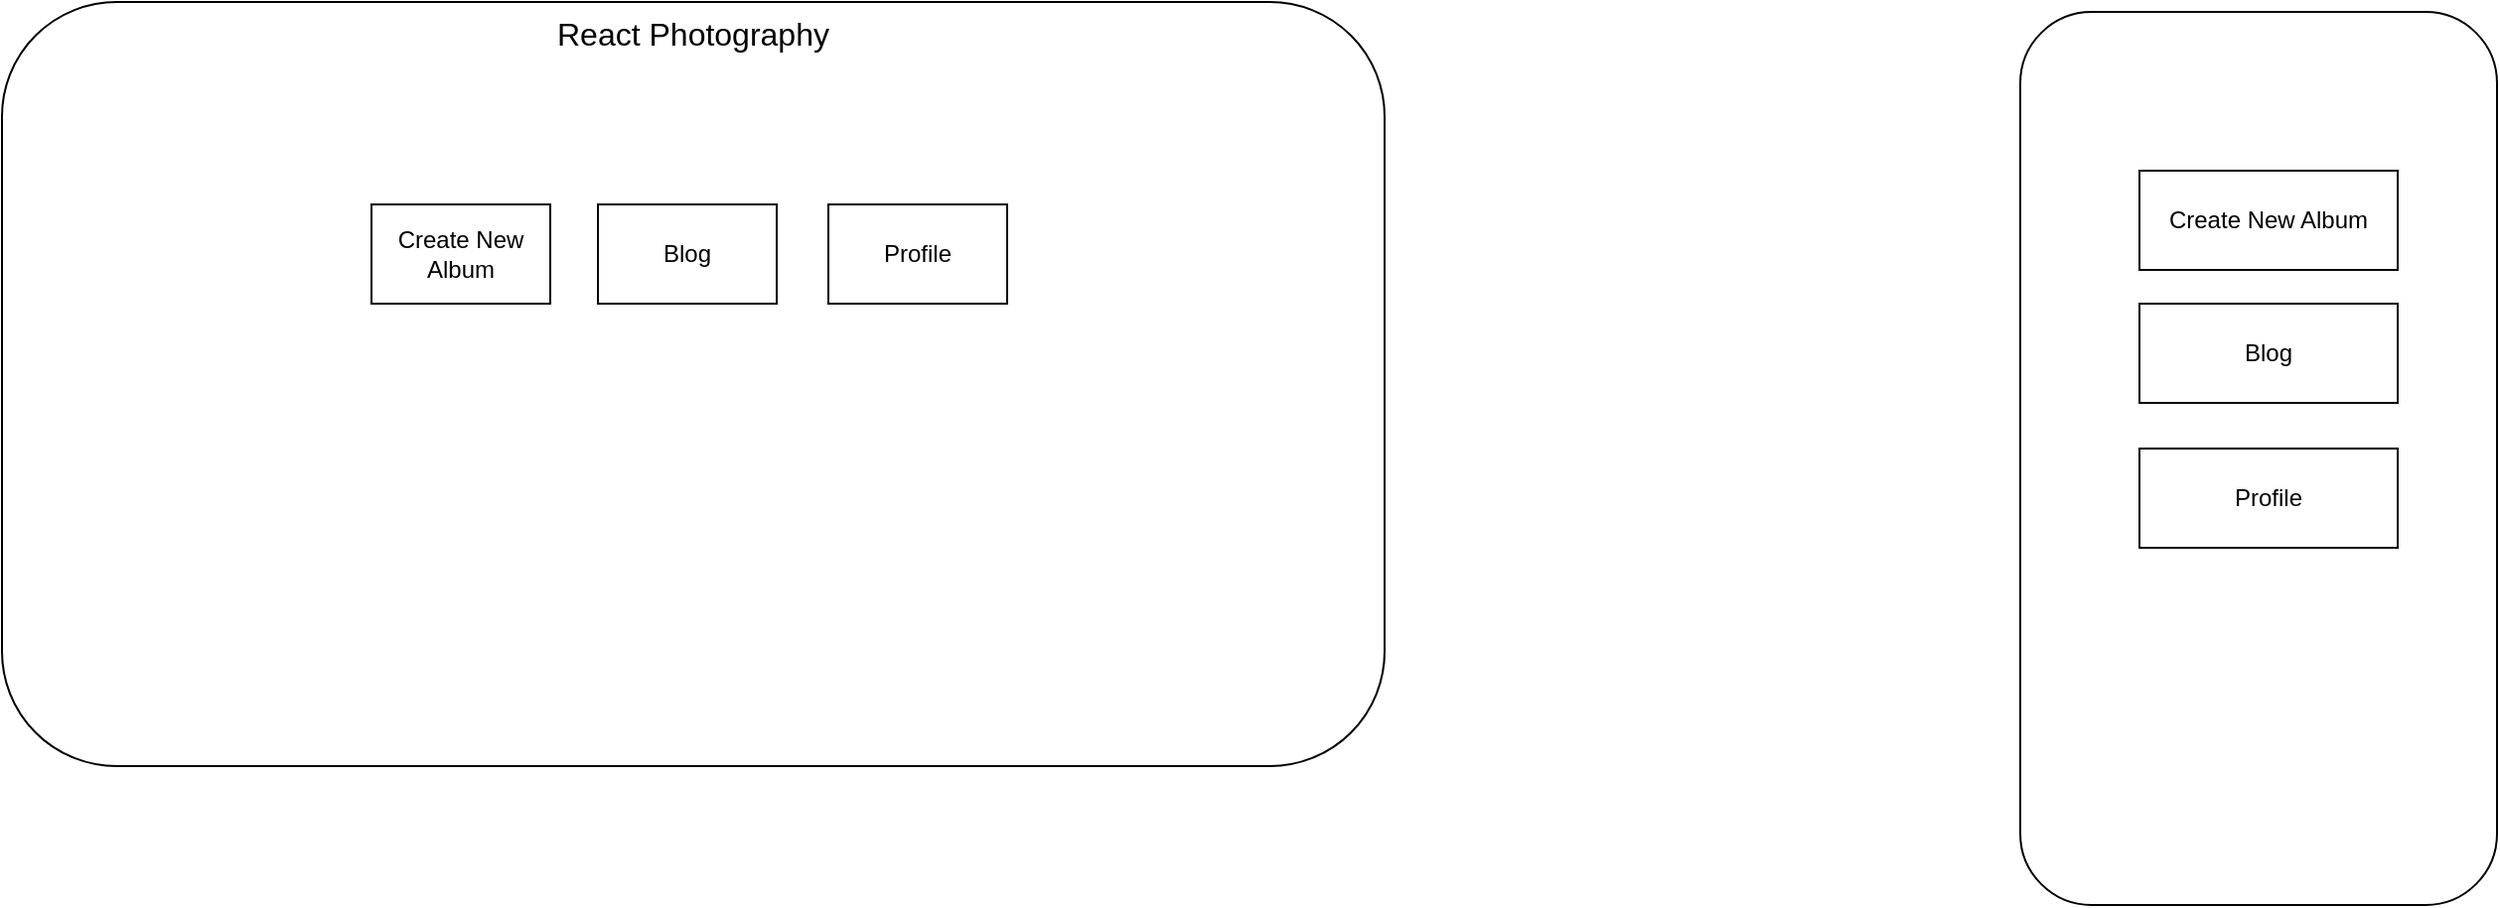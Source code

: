 <mxfile>
    <diagram id="rJJzf5gvSI42xsKZjXAh" name="Dashboard">
        <mxGraphModel dx="2552" dy="908" grid="1" gridSize="10" guides="1" tooltips="1" connect="1" arrows="1" fold="1" page="1" pageScale="1" pageWidth="827" pageHeight="1169" math="0" shadow="0">
            <root>
                <mxCell id="0"/>
                <mxCell id="1" parent="0"/>
                <mxCell id="2" value="React Photography" style="rounded=1;whiteSpace=wrap;html=1;verticalAlign=top;fontSize=16;" parent="1" vertex="1">
                    <mxGeometry x="114" y="245" width="696" height="385" as="geometry"/>
                </mxCell>
                <mxCell id="3" value="" style="rounded=1;whiteSpace=wrap;html=1;" parent="1" vertex="1">
                    <mxGeometry x="1130" y="250" width="240" height="450" as="geometry"/>
                </mxCell>
                <mxCell id="4" value="Create New Album" style="rounded=0;whiteSpace=wrap;html=1;" parent="1" vertex="1">
                    <mxGeometry x="300" y="347" width="90" height="50" as="geometry"/>
                </mxCell>
                <mxCell id="5" value="Blog" style="rounded=0;whiteSpace=wrap;html=1;" parent="1" vertex="1">
                    <mxGeometry x="414" y="347" width="90" height="50" as="geometry"/>
                </mxCell>
                <mxCell id="6" value="Profile" style="rounded=0;whiteSpace=wrap;html=1;" parent="1" vertex="1">
                    <mxGeometry x="530" y="347" width="90" height="50" as="geometry"/>
                </mxCell>
                <mxCell id="7" value="Create New Album" style="rounded=0;whiteSpace=wrap;html=1;" parent="1" vertex="1">
                    <mxGeometry x="1190" y="330" width="130" height="50" as="geometry"/>
                </mxCell>
                <mxCell id="8" value="Blog" style="rounded=0;whiteSpace=wrap;html=1;" parent="1" vertex="1">
                    <mxGeometry x="1190" y="397" width="130" height="50" as="geometry"/>
                </mxCell>
                <mxCell id="9" value="Profile" style="rounded=0;whiteSpace=wrap;html=1;" parent="1" vertex="1">
                    <mxGeometry x="1190" y="470" width="130" height="50" as="geometry"/>
                </mxCell>
            </root>
        </mxGraphModel>
    </diagram>
    <diagram id="xnYENSdFouw6Zq-Jqu4l" name="Albums">
        <mxGraphModel dx="2349" dy="816" grid="1" gridSize="10" guides="1" tooltips="1" connect="1" arrows="1" fold="1" page="1" pageScale="1" pageWidth="827" pageHeight="1169" math="0" shadow="0">
            <root>
                <mxCell id="P0Z6Q1v5PwVmOftyeueQ-0"/>
                <mxCell id="P0Z6Q1v5PwVmOftyeueQ-1" parent="P0Z6Q1v5PwVmOftyeueQ-0"/>
            </root>
        </mxGraphModel>
    </diagram>
    <diagram id="n2QubtyvvFAJTTWTiCDt" name="Image Bank">
        <mxGraphModel dx="4003" dy="3154" grid="1" gridSize="10" guides="1" tooltips="1" connect="1" arrows="1" fold="1" page="1" pageScale="1" pageWidth="827" pageHeight="1169" math="0" shadow="0">
            <root>
                <mxCell id="R3XDaNOrLsuIlyUnz8Lu-0"/>
                <mxCell id="R3XDaNOrLsuIlyUnz8Lu-1" parent="R3XDaNOrLsuIlyUnz8Lu-0"/>
                <mxCell id="R3XDaNOrLsuIlyUnz8Lu-2" value="Image Upload Card" style="rounded=1;whiteSpace=wrap;html=1;verticalAlign=top;spacing=10;" parent="R3XDaNOrLsuIlyUnz8Lu-1" vertex="1">
                    <mxGeometry x="-583" y="610" width="560" height="710" as="geometry"/>
                </mxCell>
                <mxCell id="R3XDaNOrLsuIlyUnz8Lu-5" value="Image Bank" style="rounded=1;whiteSpace=wrap;html=1;verticalAlign=top;spacing=10;" parent="R3XDaNOrLsuIlyUnz8Lu-1" vertex="1">
                    <mxGeometry x="-710" y="210" width="1390" height="340" as="geometry"/>
                </mxCell>
                <mxCell id="R3XDaNOrLsuIlyUnz8Lu-6" value="minimise" style="whiteSpace=wrap;html=1;" parent="R3XDaNOrLsuIlyUnz8Lu-1" vertex="1">
                    <mxGeometry x="-690" y="230" width="60" height="40" as="geometry"/>
                </mxCell>
                <mxCell id="R3XDaNOrLsuIlyUnz8Lu-7" value="Placeholder Card" style="rounded=1;whiteSpace=wrap;html=1;verticalAlign=top;spacing=10;" parent="R3XDaNOrLsuIlyUnz8Lu-1" vertex="1">
                    <mxGeometry x="-540" y="290" width="290" height="230" as="geometry"/>
                </mxCell>
                <mxCell id="R3XDaNOrLsuIlyUnz8Lu-8" value="Image Upload Card" style="rounded=1;whiteSpace=wrap;html=1;verticalAlign=top;spacing=10;" parent="R3XDaNOrLsuIlyUnz8Lu-1" vertex="1">
                    <mxGeometry x="-525" y="330" width="260" height="180" as="geometry"/>
                </mxCell>
                <mxCell id="R3XDaNOrLsuIlyUnz8Lu-9" value="Placeholder Card" style="rounded=1;whiteSpace=wrap;html=1;verticalAlign=top;spacing=10;" parent="R3XDaNOrLsuIlyUnz8Lu-1" vertex="1">
                    <mxGeometry x="-240" y="290" width="290" height="230" as="geometry"/>
                </mxCell>
                <mxCell id="R3XDaNOrLsuIlyUnz8Lu-10" value="Image Card" style="rounded=1;whiteSpace=wrap;html=1;verticalAlign=top;spacing=10;" parent="R3XDaNOrLsuIlyUnz8Lu-1" vertex="1">
                    <mxGeometry x="-225" y="330" width="260" height="180" as="geometry"/>
                </mxCell>
                <mxCell id="R3XDaNOrLsuIlyUnz8Lu-11" value="Handle Stream Events" style="whiteSpace=wrap;html=1;" parent="R3XDaNOrLsuIlyUnz8Lu-1" vertex="1">
                    <mxGeometry x="-413" y="1080" width="140" height="40" as="geometry"/>
                </mxCell>
                <mxCell id="R3XDaNOrLsuIlyUnz8Lu-12" value="Display upload status" style="whiteSpace=wrap;html=1;" parent="R3XDaNOrLsuIlyUnz8Lu-1" vertex="1">
                    <mxGeometry x="-263" y="1080" width="140" height="40" as="geometry"/>
                </mxCell>
                <mxCell id="R3XDaNOrLsuIlyUnz8Lu-14" value="Limit uploads:&lt;br&gt;2 at any given time.&lt;br&gt;Queue the rest in memory" style="ellipse;whiteSpace=wrap;html=1;fillColor=#008a00;fontColor=#ffffff;strokeColor=#005700;" parent="R3XDaNOrLsuIlyUnz8Lu-1" vertex="1">
                    <mxGeometry x="-920" y="270" width="170" height="80" as="geometry"/>
                </mxCell>
                <mxCell id="pfeRSyJBhdVLqrzewlMW-0" value="Seperate from GalleryContext.&lt;br&gt;Handle within component state." style="whiteSpace=wrap;html=1;" parent="R3XDaNOrLsuIlyUnz8Lu-1" vertex="1">
                    <mxGeometry x="-553" y="650" width="290" height="60" as="geometry"/>
                </mxCell>
                <mxCell id="pfeRSyJBhdVLqrzewlMW-1" value="ADD IMAGE" style="rounded=1;whiteSpace=wrap;html=1;fillColor=#008a00;fontColor=#ffffff;strokeColor=#005700;" parent="R3XDaNOrLsuIlyUnz8Lu-1" vertex="1">
                    <mxGeometry x="-690" y="290" width="130" height="40" as="geometry"/>
                </mxCell>
                <mxCell id="pfeRSyJBhdVLqrzewlMW-4" value="State" style="whiteSpace=wrap;html=1;verticalAlign=top;" parent="R3XDaNOrLsuIlyUnz8Lu-1" vertex="1">
                    <mxGeometry x="-563" y="890" width="520" height="100" as="geometry"/>
                </mxCell>
                <mxCell id="pfeRSyJBhdVLqrzewlMW-5" value="loadedProgress" style="rounded=1;whiteSpace=wrap;html=1;fillColor=#008a00;fontColor=#ffffff;strokeColor=#005700;" parent="R3XDaNOrLsuIlyUnz8Lu-1" vertex="1">
                    <mxGeometry x="-553" y="925" width="120" height="40" as="geometry"/>
                </mxCell>
                <mxCell id="pfeRSyJBhdVLqrzewlMW-6" value="thumbnailProgress" style="rounded=1;whiteSpace=wrap;html=1;fillColor=#008a00;fontColor=#ffffff;strokeColor=#005700;" parent="R3XDaNOrLsuIlyUnz8Lu-1" vertex="1">
                    <mxGeometry x="-423" y="925" width="120" height="40" as="geometry"/>
                </mxCell>
                <mxCell id="pfeRSyJBhdVLqrzewlMW-7" value="highresProgress" style="rounded=1;whiteSpace=wrap;html=1;fillColor=#008a00;fontColor=#ffffff;strokeColor=#005700;" parent="R3XDaNOrLsuIlyUnz8Lu-1" vertex="1">
                    <mxGeometry x="-296" y="925" width="120" height="40" as="geometry"/>
                </mxCell>
                <mxCell id="pfeRSyJBhdVLqrzewlMW-8" value="Non-draggable?" style="whiteSpace=wrap;html=1;" parent="R3XDaNOrLsuIlyUnz8Lu-1" vertex="1">
                    <mxGeometry x="-563" y="1080" width="140" height="40" as="geometry"/>
                </mxCell>
                <mxCell id="pfeRSyJBhdVLqrzewlMW-9" value="onComplete" style="shape=step;perimeter=stepPerimeter;whiteSpace=wrap;html=1;fixedSize=1;" parent="R3XDaNOrLsuIlyUnz8Lu-1" vertex="1">
                    <mxGeometry x="-563" y="1145" width="230" height="40" as="geometry"/>
                </mxCell>
                <mxCell id="pfeRSyJBhdVLqrzewlMW-10" value="onComplete event sent from server should contain a completed image.&lt;br&gt;Promote to ImageCard" style="whiteSpace=wrap;html=1;" parent="R3XDaNOrLsuIlyUnz8Lu-1" vertex="1">
                    <mxGeometry x="-323" y="1135" width="280" height="60" as="geometry"/>
                </mxCell>
                <mxCell id="pfeRSyJBhdVLqrzewlMW-11" value="Gallery Context" style="rounded=1;whiteSpace=wrap;html=1;verticalAlign=top;spacing=10;" parent="R3XDaNOrLsuIlyUnz8Lu-1" vertex="1">
                    <mxGeometry x="-700" y="-1450" width="1390" height="340" as="geometry"/>
                </mxCell>
                <mxCell id="pfeRSyJBhdVLqrzewlMW-12" value="ADD IMAGE" style="rounded=1;whiteSpace=wrap;html=1;fillColor=#008a00;fontColor=#ffffff;strokeColor=#005700;" parent="R3XDaNOrLsuIlyUnz8Lu-1" vertex="1">
                    <mxGeometry x="250" y="-1380" width="130" height="40" as="geometry"/>
                </mxCell>
                <mxCell id="pfeRSyJBhdVLqrzewlMW-13" value="Gallery State" style="whiteSpace=wrap;html=1;" parent="R3XDaNOrLsuIlyUnz8Lu-1" vertex="1">
                    <mxGeometry x="-650" y="-1380" width="120" height="60" as="geometry"/>
                </mxCell>
                <mxCell id="pfeRSyJBhdVLqrzewlMW-14" value="Album" style="rounded=1;whiteSpace=wrap;html=1;" parent="R3XDaNOrLsuIlyUnz8Lu-1" vertex="1">
                    <mxGeometry x="-500" y="-1380" width="120" height="60" as="geometry"/>
                </mxCell>
                <mxCell id="pfeRSyJBhdVLqrzewlMW-15" value="Album" style="rounded=1;whiteSpace=wrap;html=1;" parent="R3XDaNOrLsuIlyUnz8Lu-1" vertex="1">
                    <mxGeometry x="-490" y="-1370" width="120" height="60" as="geometry"/>
                </mxCell>
                <mxCell id="pfeRSyJBhdVLqrzewlMW-16" value="Album" style="rounded=1;whiteSpace=wrap;html=1;" parent="R3XDaNOrLsuIlyUnz8Lu-1" vertex="1">
                    <mxGeometry x="-480" y="-1360" width="120" height="60" as="geometry"/>
                </mxCell>
                <mxCell id="pfeRSyJBhdVLqrzewlMW-22" style="edgeStyle=none;html=1;entryX=0;entryY=0.5;entryDx=0;entryDy=0;" parent="R3XDaNOrLsuIlyUnz8Lu-1" source="pfeRSyJBhdVLqrzewlMW-17" target="pfeRSyJBhdVLqrzewlMW-18" edge="1">
                    <mxGeometry relative="1" as="geometry"/>
                </mxCell>
                <mxCell id="pfeRSyJBhdVLqrzewlMW-17" value="Album" style="rounded=1;whiteSpace=wrap;html=1;" parent="R3XDaNOrLsuIlyUnz8Lu-1" vertex="1">
                    <mxGeometry x="-470" y="-1350" width="120" height="60" as="geometry"/>
                </mxCell>
                <mxCell id="pfeRSyJBhdVLqrzewlMW-18" value="Image" style="rounded=1;whiteSpace=wrap;html=1;" parent="R3XDaNOrLsuIlyUnz8Lu-1" vertex="1">
                    <mxGeometry x="-270" y="-1380" width="120" height="60" as="geometry"/>
                </mxCell>
                <mxCell id="pfeRSyJBhdVLqrzewlMW-19" value="Image" style="rounded=1;whiteSpace=wrap;html=1;" parent="R3XDaNOrLsuIlyUnz8Lu-1" vertex="1">
                    <mxGeometry x="-260" y="-1370" width="120" height="60" as="geometry"/>
                </mxCell>
                <mxCell id="pfeRSyJBhdVLqrzewlMW-20" value="Image" style="rounded=1;whiteSpace=wrap;html=1;" parent="R3XDaNOrLsuIlyUnz8Lu-1" vertex="1">
                    <mxGeometry x="-250" y="-1360" width="120" height="60" as="geometry"/>
                </mxCell>
                <mxCell id="pfeRSyJBhdVLqrzewlMW-21" value="Image" style="rounded=1;whiteSpace=wrap;html=1;" parent="R3XDaNOrLsuIlyUnz8Lu-1" vertex="1">
                    <mxGeometry x="-240" y="-1350" width="120" height="60" as="geometry"/>
                </mxCell>
                <mxCell id="pfeRSyJBhdVLqrzewlMW-23" value="Memoize images&lt;br&gt;IF image.urls&lt;br&gt;&amp;lt;ImageCard /&amp;gt;&lt;br&gt;else&lt;br&gt;&amp;lt;ImageUploadCard /&amp;gt;" style="whiteSpace=wrap;html=1;" parent="R3XDaNOrLsuIlyUnz8Lu-1" vertex="1">
                    <mxGeometry x="-270" y="-1280" width="220" height="90" as="geometry"/>
                </mxCell>
                <mxCell id="pfeRSyJBhdVLqrzewlMW-24" value="Both will have ID property" style="ellipse;whiteSpace=wrap;html=1;fillColor=#008a00;fontColor=#ffffff;strokeColor=#005700;" parent="R3XDaNOrLsuIlyUnz8Lu-1" vertex="1">
                    <mxGeometry x="-30" y="-1265" width="120" height="60" as="geometry"/>
                </mxCell>
                <mxCell id="caEWi0tTZtS2MoU2nUvf-0" value="Deprecated" style="whiteSpace=wrap;html=1;fillColor=#a20025;fontColor=#ffffff;strokeColor=#6F0000;" vertex="1" parent="R3XDaNOrLsuIlyUnz8Lu-1">
                    <mxGeometry x="-60" y="-1410" width="120" height="60" as="geometry"/>
                </mxCell>
                <mxCell id="caEWi0tTZtS2MoU2nUvf-1" value="Albums" style="rounded=1;whiteSpace=wrap;html=1;verticalAlign=top;spacing=10;" vertex="1" parent="R3XDaNOrLsuIlyUnz8Lu-1">
                    <mxGeometry x="-700" y="-1080" width="1390" height="460" as="geometry"/>
                </mxCell>
                <mxCell id="caEWi0tTZtS2MoU2nUvf-2" value="Albums State" style="whiteSpace=wrap;html=1;" vertex="1" parent="R3XDaNOrLsuIlyUnz8Lu-1">
                    <mxGeometry x="-640" y="-970" width="120" height="60" as="geometry"/>
                </mxCell>
                <mxCell id="caEWi0tTZtS2MoU2nUvf-3" value="Album" style="rounded=1;whiteSpace=wrap;html=1;" vertex="1" parent="R3XDaNOrLsuIlyUnz8Lu-1">
                    <mxGeometry x="-490" y="-970" width="120" height="60" as="geometry"/>
                </mxCell>
                <mxCell id="caEWi0tTZtS2MoU2nUvf-4" value="Album" style="rounded=1;whiteSpace=wrap;html=1;" vertex="1" parent="R3XDaNOrLsuIlyUnz8Lu-1">
                    <mxGeometry x="-480" y="-960" width="120" height="60" as="geometry"/>
                </mxCell>
                <mxCell id="caEWi0tTZtS2MoU2nUvf-5" value="Album" style="rounded=1;whiteSpace=wrap;html=1;" vertex="1" parent="R3XDaNOrLsuIlyUnz8Lu-1">
                    <mxGeometry x="-470" y="-950" width="120" height="60" as="geometry"/>
                </mxCell>
                <mxCell id="caEWi0tTZtS2MoU2nUvf-10" style="edgeStyle=none;html=1;entryX=0;entryY=0.5;entryDx=0;entryDy=0;" edge="1" parent="R3XDaNOrLsuIlyUnz8Lu-1" source="caEWi0tTZtS2MoU2nUvf-6" target="caEWi0tTZtS2MoU2nUvf-9">
                    <mxGeometry relative="1" as="geometry"/>
                </mxCell>
                <mxCell id="caEWi0tTZtS2MoU2nUvf-6" value="Album" style="rounded=1;whiteSpace=wrap;html=1;" vertex="1" parent="R3XDaNOrLsuIlyUnz8Lu-1">
                    <mxGeometry x="-460" y="-940" width="120" height="60" as="geometry"/>
                </mxCell>
                <mxCell id="caEWi0tTZtS2MoU2nUvf-7" value="Image" style="rounded=1;whiteSpace=wrap;html=1;" vertex="1" parent="R3XDaNOrLsuIlyUnz8Lu-1">
                    <mxGeometry x="-310" y="-1010" width="120" height="60" as="geometry"/>
                </mxCell>
                <mxCell id="caEWi0tTZtS2MoU2nUvf-8" value="Image" style="rounded=1;whiteSpace=wrap;html=1;" vertex="1" parent="R3XDaNOrLsuIlyUnz8Lu-1">
                    <mxGeometry x="-300" y="-1000" width="120" height="60" as="geometry"/>
                </mxCell>
                <mxCell id="caEWi0tTZtS2MoU2nUvf-9" value="Image" style="rounded=1;whiteSpace=wrap;html=1;" vertex="1" parent="R3XDaNOrLsuIlyUnz8Lu-1">
                    <mxGeometry x="-290" y="-990" width="120" height="60" as="geometry"/>
                </mxCell>
                <mxCell id="caEWi0tTZtS2MoU2nUvf-11" value="Query all albums, bring in 5 images on each (most recent uploads)" style="whiteSpace=wrap;html=1;fillColor=#008a00;fontColor=#ffffff;strokeColor=#005700;" vertex="1" parent="R3XDaNOrLsuIlyUnz8Lu-1">
                    <mxGeometry x="-635" y="-860" width="485" height="60" as="geometry"/>
                </mxCell>
                <mxCell id="caEWi0tTZtS2MoU2nUvf-12" value="Album Title" style="whiteSpace=wrap;html=1;horizontal=1;spacing=10;verticalAlign=top;" vertex="1" parent="R3XDaNOrLsuIlyUnz8Lu-1">
                    <mxGeometry x="5" y="-970" width="590" height="210" as="geometry"/>
                </mxCell>
                <mxCell id="caEWi0tTZtS2MoU2nUvf-15" value="Props" style="whiteSpace=wrap;html=1;verticalAlign=top;" vertex="1" parent="R3XDaNOrLsuIlyUnz8Lu-1">
                    <mxGeometry x="-563" y="750" width="120" height="100" as="geometry"/>
                </mxCell>
                <mxCell id="caEWi0tTZtS2MoU2nUvf-14" value="image" style="rounded=1;whiteSpace=wrap;html=1;fillColor=#008a00;fontColor=#ffffff;strokeColor=#005700;" vertex="1" parent="R3XDaNOrLsuIlyUnz8Lu-1">
                    <mxGeometry x="-538" y="790" width="70" height="40" as="geometry"/>
                </mxCell>
                <mxCell id="caEWi0tTZtS2MoU2nUvf-16" value="UseSubscribe" style="whiteSpace=wrap;html=1;verticalAlign=top;" vertex="1" parent="R3XDaNOrLsuIlyUnz8Lu-1">
                    <mxGeometry x="-563" y="1005" width="120" height="65" as="geometry"/>
                </mxCell>
                <mxCell id="caEWi0tTZtS2MoU2nUvf-17" value="onProgress" style="shape=step;perimeter=stepPerimeter;whiteSpace=wrap;html=1;fixedSize=1;" vertex="1" parent="R3XDaNOrLsuIlyUnz8Lu-1">
                    <mxGeometry x="-563" y="1220" width="230" height="40" as="geometry"/>
                </mxCell>
                <mxCell id="caEWi0tTZtS2MoU2nUvf-18" value="Receive progress data through onProgress function and update state accordingly" style="whiteSpace=wrap;html=1;" vertex="1" parent="R3XDaNOrLsuIlyUnz8Lu-1">
                    <mxGeometry x="-323" y="1210" width="280" height="60" as="geometry"/>
                </mxCell>
                <mxCell id="caEWi0tTZtS2MoU2nUvf-19" value="Consider having onComplete in ImageBank" style="ellipse;whiteSpace=wrap;html=1;fillColor=#0050ef;fontColor=#ffffff;strokeColor=#001DBC;" vertex="1" parent="R3XDaNOrLsuIlyUnz8Lu-1">
                    <mxGeometry x="-710" y="1135" width="120" height="60" as="geometry"/>
                </mxCell>
                <mxCell id="caEWi0tTZtS2MoU2nUvf-23" value="Album Title" style="whiteSpace=wrap;html=1;horizontal=1;spacing=10;verticalAlign=top;" vertex="1" parent="R3XDaNOrLsuIlyUnz8Lu-1">
                    <mxGeometry x="15" y="-960" width="590" height="210" as="geometry"/>
                </mxCell>
                <mxCell id="caEWi0tTZtS2MoU2nUvf-24" value="Album Title" style="whiteSpace=wrap;html=1;horizontal=1;spacing=10;verticalAlign=top;" vertex="1" parent="R3XDaNOrLsuIlyUnz8Lu-1">
                    <mxGeometry x="25" y="-950" width="590" height="210" as="geometry"/>
                </mxCell>
                <mxCell id="caEWi0tTZtS2MoU2nUvf-25" value="Album Title" style="whiteSpace=wrap;html=1;horizontal=1;spacing=10;verticalAlign=top;" vertex="1" parent="R3XDaNOrLsuIlyUnz8Lu-1">
                    <mxGeometry x="35" y="-940" width="590" height="210" as="geometry"/>
                </mxCell>
                <mxCell id="caEWi0tTZtS2MoU2nUvf-13" value="Image Reel - 5 images (2.5 on display at once)" style="rounded=1;whiteSpace=wrap;html=1;" vertex="1" parent="R3XDaNOrLsuIlyUnz8Lu-1">
                    <mxGeometry x="60" y="-880" width="540" height="130" as="geometry"/>
                </mxCell>
                <mxCell id="caEWi0tTZtS2MoU2nUvf-26" value="Album" style="rounded=0;whiteSpace=wrap;html=1;verticalAlign=top;spacing=10;" vertex="1" parent="R3XDaNOrLsuIlyUnz8Lu-1">
                    <mxGeometry x="-710" y="-520" width="1390" height="660" as="geometry"/>
                </mxCell>
                <mxCell id="caEWi0tTZtS2MoU2nUvf-27" value="Image Bank" style="rounded=1;whiteSpace=wrap;html=1;verticalAlign=top;spacing=10;" vertex="1" parent="R3XDaNOrLsuIlyUnz8Lu-1">
                    <mxGeometry x="-470" y="-70" width="960" height="170" as="geometry"/>
                </mxCell>
                <mxCell id="caEWi0tTZtS2MoU2nUvf-28" value="Display" style="rounded=0;whiteSpace=wrap;html=1;verticalAlign=top;spacing=10;" vertex="1" parent="R3XDaNOrLsuIlyUnz8Lu-1">
                    <mxGeometry x="-470" y="-450" width="960" height="360" as="geometry"/>
                </mxCell>
            </root>
        </mxGraphModel>
    </diagram>
    <diagram id="niPiaCGADevvJlk-2UNH" name="Canvas">
        <mxGraphModel dx="3379" dy="908" grid="1" gridSize="10" guides="1" tooltips="1" connect="1" arrows="1" fold="1" page="1" pageScale="1" pageWidth="827" pageHeight="1169" math="0" shadow="0">
            <root>
                <mxCell id="n0_OoCkAnipBAUZHt4a3-0"/>
                <mxCell id="n0_OoCkAnipBAUZHt4a3-1" parent="n0_OoCkAnipBAUZHt4a3-0"/>
                <mxCell id="n0_OoCkAnipBAUZHt4a3-2" value="Canvas" style="rounded=1;whiteSpace=wrap;html=1;verticalAlign=top;spacing=10;" parent="n0_OoCkAnipBAUZHt4a3-1" vertex="1">
                    <mxGeometry x="16" y="15" width="790" height="1135" as="geometry"/>
                </mxCell>
                <mxCell id="n0_OoCkAnipBAUZHt4a3-3" value="Props" style="whiteSpace=wrap;html=1;verticalAlign=top;spacing=10;" parent="n0_OoCkAnipBAUZHt4a3-1" vertex="1">
                    <mxGeometry x="40" y="120" width="630" height="220" as="geometry"/>
                </mxCell>
                <mxCell id="n0_OoCkAnipBAUZHt4a3-4" value="State" style="whiteSpace=wrap;html=1;verticalAlign=top;spacing=10;" parent="n0_OoCkAnipBAUZHt4a3-1" vertex="1">
                    <mxGeometry x="40" y="350" width="630" height="110" as="geometry"/>
                </mxCell>
                <mxCell id="n0_OoCkAnipBAUZHt4a3-7" value="width" style="rounded=1;whiteSpace=wrap;html=1;fillColor=#008a00;fontColor=#ffffff;strokeColor=#005700;" parent="n0_OoCkAnipBAUZHt4a3-1" vertex="1">
                    <mxGeometry x="66.5" y="400" width="90" height="40" as="geometry"/>
                </mxCell>
                <mxCell id="n0_OoCkAnipBAUZHt4a3-8" value="canvasItem" style="rounded=1;whiteSpace=wrap;html=1;fillColor=#008a00;fontColor=#ffffff;strokeColor=#005700;" parent="n0_OoCkAnipBAUZHt4a3-1" vertex="1">
                    <mxGeometry x="60" y="160" width="143" height="100" as="geometry"/>
                </mxCell>
                <mxCell id="n0_OoCkAnipBAUZHt4a3-9" value="canvasItem" style="rounded=1;whiteSpace=wrap;html=1;fillColor=#008a00;fontColor=#ffffff;strokeColor=#005700;" parent="n0_OoCkAnipBAUZHt4a3-1" vertex="1">
                    <mxGeometry x="70" y="170" width="143" height="100" as="geometry"/>
                </mxCell>
                <mxCell id="n0_OoCkAnipBAUZHt4a3-10" value="canvasItem" style="rounded=1;whiteSpace=wrap;html=1;fillColor=#008a00;fontColor=#ffffff;strokeColor=#005700;" parent="n0_OoCkAnipBAUZHt4a3-1" vertex="1">
                    <mxGeometry x="80" y="180" width="143" height="100" as="geometry"/>
                </mxCell>
                <mxCell id="n0_OoCkAnipBAUZHt4a3-21" style="edgeStyle=none;html=1;entryX=1;entryY=0.5;entryDx=0;entryDy=0;entryPerimeter=0;" parent="n0_OoCkAnipBAUZHt4a3-1" source="n0_OoCkAnipBAUZHt4a3-11" target="n0_OoCkAnipBAUZHt4a3-13" edge="1">
                    <mxGeometry relative="1" as="geometry"/>
                </mxCell>
                <mxCell id="n0_OoCkAnipBAUZHt4a3-22" style="edgeStyle=none;html=1;entryX=1;entryY=0.5;entryDx=0;entryDy=0;entryPerimeter=0;" parent="n0_OoCkAnipBAUZHt4a3-1" source="n0_OoCkAnipBAUZHt4a3-11" target="n0_OoCkAnipBAUZHt4a3-20" edge="1">
                    <mxGeometry relative="1" as="geometry"/>
                </mxCell>
                <mxCell id="n0_OoCkAnipBAUZHt4a3-11" value="canvasItem" style="rounded=1;whiteSpace=wrap;html=1;fillColor=#008a00;fontColor=#ffffff;strokeColor=#005700;" parent="n0_OoCkAnipBAUZHt4a3-1" vertex="1">
                    <mxGeometry x="90" y="190" width="143" height="100" as="geometry"/>
                </mxCell>
                <mxCell id="n0_OoCkAnipBAUZHt4a3-13" value="Display Data" style="shape=cylinder3;whiteSpace=wrap;html=1;boundedLbl=1;backgroundOutline=1;size=15;verticalAlign=top;spacing=10;" parent="n0_OoCkAnipBAUZHt4a3-1" vertex="1">
                    <mxGeometry x="-560" y="80" width="350" height="240" as="geometry"/>
                </mxCell>
                <mxCell id="n0_OoCkAnipBAUZHt4a3-14" value="x" style="rounded=1;whiteSpace=wrap;html=1;fillColor=#008a00;fontColor=#ffffff;strokeColor=#005700;" parent="n0_OoCkAnipBAUZHt4a3-1" vertex="1">
                    <mxGeometry x="-540" y="170" width="90" height="40" as="geometry"/>
                </mxCell>
                <mxCell id="n0_OoCkAnipBAUZHt4a3-15" value="y" style="rounded=1;whiteSpace=wrap;html=1;fillColor=#008a00;fontColor=#ffffff;strokeColor=#005700;" parent="n0_OoCkAnipBAUZHt4a3-1" vertex="1">
                    <mxGeometry x="-430" y="170" width="90" height="40" as="geometry"/>
                </mxCell>
                <mxCell id="n0_OoCkAnipBAUZHt4a3-16" value="z" style="rounded=1;whiteSpace=wrap;html=1;fillColor=#008a00;fontColor=#ffffff;strokeColor=#005700;" parent="n0_OoCkAnipBAUZHt4a3-1" vertex="1">
                    <mxGeometry x="-320" y="170" width="90" height="40" as="geometry"/>
                </mxCell>
                <mxCell id="n0_OoCkAnipBAUZHt4a3-17" value="width&lt;span style=&quot;color: rgba(0 , 0 , 0 , 0) ; font-family: monospace ; font-size: 0px&quot;&gt;%3CmxGraphModel%3E%3Croot%3E%3CmxCell%20id%3D%220%22%2F%3E%3CmxCell%20id%3D%221%22%20parent%3D%220%22%2F%3E%3CmxCell%20id%3D%222%22%20value%3D%22x%22%20style%3D%22rounded%3D1%3BwhiteSpace%3Dwrap%3Bhtml%3D1%3BfillColor%3D%23008a00%3BfontColor%3D%23ffffff%3BstrokeColor%3D%23005700%3B%22%20vertex%3D%221%22%20parent%3D%221%22%3E%3CmxGeometry%20x%3D%22-1200%22%20y%3D%22190%22%20width%3D%2290%22%20height%3D%2240%22%20as%3D%22geometry%22%2F%3E%3C%2FmxCell%3E%3C%2Froot%3E%3C%2FmxGraphModel%3E&lt;/span&gt;" style="rounded=1;whiteSpace=wrap;html=1;fillColor=#008a00;fontColor=#ffffff;strokeColor=#005700;" parent="n0_OoCkAnipBAUZHt4a3-1" vertex="1">
                    <mxGeometry x="-540" y="225" width="90" height="40" as="geometry"/>
                </mxCell>
                <mxCell id="n0_OoCkAnipBAUZHt4a3-18" value="height" style="rounded=1;whiteSpace=wrap;html=1;fillColor=#008a00;fontColor=#ffffff;strokeColor=#005700;" parent="n0_OoCkAnipBAUZHt4a3-1" vertex="1">
                    <mxGeometry x="-430" y="225" width="90" height="40" as="geometry"/>
                </mxCell>
                <mxCell id="n0_OoCkAnipBAUZHt4a3-19" value="rotation" style="rounded=1;whiteSpace=wrap;html=1;fillColor=#008a00;fontColor=#ffffff;strokeColor=#005700;" parent="n0_OoCkAnipBAUZHt4a3-1" vertex="1">
                    <mxGeometry x="-320" y="225" width="90" height="40" as="geometry"/>
                </mxCell>
                <mxCell id="n0_OoCkAnipBAUZHt4a3-20" value="Content Data" style="shape=cylinder3;whiteSpace=wrap;html=1;boundedLbl=1;backgroundOutline=1;size=15;verticalAlign=top;spacing=10;" parent="n0_OoCkAnipBAUZHt4a3-1" vertex="1">
                    <mxGeometry x="-560" y="360" width="350" height="240" as="geometry"/>
                </mxCell>
                <mxCell id="n0_OoCkAnipBAUZHt4a3-23" value="type" style="rounded=1;whiteSpace=wrap;html=1;fillColor=#008a00;fontColor=#ffffff;strokeColor=#005700;" parent="n0_OoCkAnipBAUZHt4a3-1" vertex="1">
                    <mxGeometry x="-530" y="440" width="90" height="40" as="geometry"/>
                </mxCell>
                <mxCell id="n0_OoCkAnipBAUZHt4a3-24" value="image / text / gif" style="rounded=0;whiteSpace=wrap;html=1;" parent="n0_OoCkAnipBAUZHt4a3-1" vertex="1">
                    <mxGeometry x="-430" y="440" width="170" height="40" as="geometry"/>
                </mxCell>
                <mxCell id="n0_OoCkAnipBAUZHt4a3-25" value="content" style="rounded=1;whiteSpace=wrap;html=1;fillColor=#008a00;fontColor=#ffffff;strokeColor=#005700;" parent="n0_OoCkAnipBAUZHt4a3-1" vertex="1">
                    <mxGeometry x="-530" y="490" width="90" height="40" as="geometry"/>
                </mxCell>
                <mxCell id="n0_OoCkAnipBAUZHt4a3-26" value="Text Type" style="shape=cylinder3;whiteSpace=wrap;html=1;boundedLbl=1;backgroundOutline=1;size=15;verticalAlign=top;spacing=10;" parent="n0_OoCkAnipBAUZHt4a3-1" vertex="1">
                    <mxGeometry x="-670" y="700" width="250" height="220" as="geometry"/>
                </mxCell>
                <mxCell id="n0_OoCkAnipBAUZHt4a3-27" value="content" style="rounded=1;whiteSpace=wrap;html=1;fillColor=#008a00;fontColor=#ffffff;strokeColor=#005700;" parent="n0_OoCkAnipBAUZHt4a3-1" vertex="1">
                    <mxGeometry x="-643" y="790" width="90" height="40" as="geometry"/>
                </mxCell>
                <mxCell id="n0_OoCkAnipBAUZHt4a3-28" value="font" style="rounded=1;whiteSpace=wrap;html=1;fillColor=#008a00;fontColor=#ffffff;strokeColor=#005700;" parent="n0_OoCkAnipBAUZHt4a3-1" vertex="1">
                    <mxGeometry x="-643" y="840" width="90" height="40" as="geometry"/>
                </mxCell>
                <mxCell id="n0_OoCkAnipBAUZHt4a3-29" value="weight" style="rounded=1;whiteSpace=wrap;html=1;fillColor=#008a00;fontColor=#ffffff;strokeColor=#005700;" parent="n0_OoCkAnipBAUZHt4a3-1" vertex="1">
                    <mxGeometry x="-540" y="790" width="90" height="40" as="geometry"/>
                </mxCell>
                <mxCell id="n0_OoCkAnipBAUZHt4a3-30" value="size" style="rounded=1;whiteSpace=wrap;html=1;fillColor=#008a00;fontColor=#ffffff;strokeColor=#005700;" parent="n0_OoCkAnipBAUZHt4a3-1" vertex="1">
                    <mxGeometry x="-540" y="840" width="90" height="40" as="geometry"/>
                </mxCell>
                <mxCell id="n0_OoCkAnipBAUZHt4a3-31" value="Image Type" style="shape=cylinder3;whiteSpace=wrap;html=1;boundedLbl=1;backgroundOutline=1;size=15;verticalAlign=top;spacing=10;" parent="n0_OoCkAnipBAUZHt4a3-1" vertex="1">
                    <mxGeometry x="-390" y="700" width="250" height="220" as="geometry"/>
                </mxCell>
                <mxCell id="n0_OoCkAnipBAUZHt4a3-32" value="id" style="rounded=1;whiteSpace=wrap;html=1;fillColor=#008a00;fontColor=#ffffff;strokeColor=#005700;" parent="n0_OoCkAnipBAUZHt4a3-1" vertex="1">
                    <mxGeometry x="-363" y="790" width="90" height="40" as="geometry"/>
                </mxCell>
                <mxCell id="n0_OoCkAnipBAUZHt4a3-33" value="aspect ratio" style="rounded=1;whiteSpace=wrap;html=1;fillColor=#008a00;fontColor=#ffffff;strokeColor=#005700;" parent="n0_OoCkAnipBAUZHt4a3-1" vertex="1">
                    <mxGeometry x="-363" y="840" width="90" height="40" as="geometry"/>
                </mxCell>
                <mxCell id="n0_OoCkAnipBAUZHt4a3-34" value="urls" style="rounded=1;whiteSpace=wrap;html=1;fillColor=#008a00;fontColor=#ffffff;strokeColor=#005700;" parent="n0_OoCkAnipBAUZHt4a3-1" vertex="1">
                    <mxGeometry x="-260" y="790" width="90" height="40" as="geometry"/>
                </mxCell>
                <mxCell id="n0_OoCkAnipBAUZHt4a3-36" value="On Rendering, use a switch case on content type to decide which component to render out. Content gets apssed as a prop to the appropriate component" style="ellipse;whiteSpace=wrap;html=1;spacing=15;fillColor=#0050ef;fontColor=#ffffff;strokeColor=#001DBC;" parent="n0_OoCkAnipBAUZHt4a3-1" vertex="1">
                    <mxGeometry x="-710" y="540" width="250" height="110" as="geometry"/>
                </mxCell>
                <mxCell id="7s7sTjA_gLGPN1OZEW_8-0" value="max width" style="rounded=1;whiteSpace=wrap;html=1;fillColor=#008a00;fontColor=#ffffff;strokeColor=#005700;" parent="n0_OoCkAnipBAUZHt4a3-1" vertex="1">
                    <mxGeometry x="280" y="160" width="90" height="40" as="geometry"/>
                </mxCell>
                <mxCell id="7s7sTjA_gLGPN1OZEW_8-1" value="scale" style="rounded=1;whiteSpace=wrap;html=1;fillColor=#008a00;fontColor=#ffffff;strokeColor=#005700;" parent="n0_OoCkAnipBAUZHt4a3-1" vertex="1">
                    <mxGeometry x="166.5" y="400" width="90" height="40" as="geometry"/>
                </mxCell>
                <mxCell id="7s7sTjA_gLGPN1OZEW_8-2" value="setDisplayData" style="shape=step;perimeter=stepPerimeter;whiteSpace=wrap;html=1;fixedSize=1;fillColor=#0050ef;fontColor=#ffffff;strokeColor=#001DBC;" parent="n0_OoCkAnipBAUZHt4a3-1" vertex="1">
                    <mxGeometry x="280" y="220" width="210" height="40" as="geometry"/>
                </mxCell>
            </root>
        </mxGraphModel>
    </diagram>
    <diagram id="47KGNiqTLKceAZZ3frfQ" name="Canvas D&amp;D">
        <mxGraphModel dx="3379" dy="908" grid="1" gridSize="10" guides="1" tooltips="1" connect="1" arrows="1" fold="1" page="1" pageScale="1" pageWidth="827" pageHeight="1169" math="0" shadow="0">
            <root>
                <mxCell id="PiPnc89UKeF20og64ZIl-0"/>
                <mxCell id="PiPnc89UKeF20og64ZIl-1" parent="PiPnc89UKeF20og64ZIl-0"/>
                <mxCell id="PiPnc89UKeF20og64ZIl-2" value="" style="rounded=0;whiteSpace=wrap;html=1;" vertex="1" parent="PiPnc89UKeF20og64ZIl-1">
                    <mxGeometry width="1650" height="1070" as="geometry"/>
                </mxCell>
                <mxCell id="PiPnc89UKeF20og64ZIl-3" value="" style="rounded=0;whiteSpace=wrap;html=1;" vertex="1" parent="PiPnc89UKeF20og64ZIl-1">
                    <mxGeometry x="600" y="100" width="780" height="860" as="geometry"/>
                </mxCell>
                <mxCell id="PiPnc89UKeF20og64ZIl-4" value="" style="rounded=0;whiteSpace=wrap;html=1;" vertex="1" parent="PiPnc89UKeF20og64ZIl-1">
                    <mxGeometry width="150" height="1070" as="geometry"/>
                </mxCell>
                <mxCell id="PiPnc89UKeF20og64ZIl-5" value="" style="shape=flexArrow;endArrow=classic;startArrow=classic;html=1;exitX=0;exitY=0.5;exitDx=0;exitDy=0;" edge="1" parent="PiPnc89UKeF20og64ZIl-1" source="PiPnc89UKeF20og64ZIl-4" target="PiPnc89UKeF20og64ZIl-3">
                    <mxGeometry width="100" height="100" relative="1" as="geometry">
                        <mxPoint x="690" y="490" as="sourcePoint"/>
                        <mxPoint x="790" y="390" as="targetPoint"/>
                    </mxGeometry>
                </mxCell>
                <mxCell id="PiPnc89UKeF20og64ZIl-6" value="Canvas Item" style="rounded=1;whiteSpace=wrap;html=1;" vertex="1" parent="PiPnc89UKeF20og64ZIl-1">
                    <mxGeometry x="730" y="230" width="220" height="150" as="geometry"/>
                </mxCell>
                <mxCell id="PiPnc89UKeF20og64ZIl-7" value="canvasWidth" style="shape=flexArrow;endArrow=classic;startArrow=classic;html=1;exitX=0;exitY=0.5;exitDx=0;exitDy=0;entryX=1;entryY=0;entryDx=0;entryDy=0;fontSize=14;" edge="1" parent="PiPnc89UKeF20og64ZIl-1">
                    <mxGeometry width="100" height="100" relative="1" as="geometry">
                        <mxPoint x="600" y="93.03" as="sourcePoint"/>
                        <mxPoint x="1380" y="90" as="targetPoint"/>
                    </mxGeometry>
                </mxCell>
                <mxCell id="PiPnc89UKeF20og64ZIl-8" value="pickup point" style="ellipse;whiteSpace=wrap;html=1;aspect=fixed;fontSize=14;" vertex="1" parent="PiPnc89UKeF20og64ZIl-1">
                    <mxGeometry x="770" y="260" width="30" height="30" as="geometry"/>
                </mxCell>
                <mxCell id="PiPnc89UKeF20og64ZIl-10" value="Canvas Item" style="rounded=1;whiteSpace=wrap;html=1;" vertex="1" parent="PiPnc89UKeF20og64ZIl-1">
                    <mxGeometry x="1080" y="435" width="220" height="150" as="geometry"/>
                </mxCell>
                <mxCell id="PiPnc89UKeF20og64ZIl-9" value="drop point" style="ellipse;whiteSpace=wrap;html=1;aspect=fixed;fontSize=14;" vertex="1" parent="PiPnc89UKeF20og64ZIl-1">
                    <mxGeometry x="1120" y="470" width="30" height="30" as="geometry"/>
                </mxCell>
                <mxCell id="PiPnc89UKeF20og64ZIl-11" value="Drag Event" style="shape=cylinder3;whiteSpace=wrap;html=1;boundedLbl=1;backgroundOutline=1;size=15;fontSize=14;verticalAlign=top;" vertex="1" parent="PiPnc89UKeF20og64ZIl-1">
                    <mxGeometry x="1130" y="600" width="190" height="190" as="geometry"/>
                </mxCell>
                <mxCell id="PiPnc89UKeF20og64ZIl-14" style="edgeStyle=none;html=1;fontSize=14;" edge="1" parent="PiPnc89UKeF20og64ZIl-1" source="PiPnc89UKeF20og64ZIl-12">
                    <mxGeometry relative="1" as="geometry">
                        <mxPoint x="540" y="490" as="targetPoint"/>
                    </mxGeometry>
                </mxCell>
                <mxCell id="PiPnc89UKeF20og64ZIl-12" value="client" style="rounded=1;whiteSpace=wrap;html=1;fontSize=14;fillColor=#008a00;fontColor=#ffffff;strokeColor=#005700;" vertex="1" parent="PiPnc89UKeF20og64ZIl-1">
                    <mxGeometry x="1150" y="672.5" width="60" height="45" as="geometry"/>
                </mxCell>
                <mxCell id="PiPnc89UKeF20og64ZIl-13" value="" style="shape=flexArrow;endArrow=classic;startArrow=classic;html=1;exitX=0;exitY=0.5;exitDx=0;exitDy=0;entryX=0.005;entryY=0.327;entryDx=0;entryDy=0;entryPerimeter=0;" edge="1" parent="PiPnc89UKeF20og64ZIl-1" target="PiPnc89UKeF20og64ZIl-10">
                    <mxGeometry width="100" height="100" relative="1" as="geometry">
                        <mxPoint y="486.52" as="sourcePoint"/>
                        <mxPoint x="600" y="483.49" as="targetPoint"/>
                    </mxGeometry>
                </mxCell>
                <mxCell id="PiPnc89UKeF20og64ZIl-16" style="edgeStyle=none;html=1;fontSize=14;" edge="1" parent="PiPnc89UKeF20og64ZIl-1" source="PiPnc89UKeF20og64ZIl-15">
                    <mxGeometry relative="1" as="geometry">
                        <mxPoint x="310" y="540" as="targetPoint"/>
                    </mxGeometry>
                </mxCell>
                <mxCell id="PiPnc89UKeF20og64ZIl-15" value="parent - bounding rect" style="rounded=1;whiteSpace=wrap;html=1;fontSize=14;fillColor=#008a00;fontColor=#ffffff;strokeColor=#005700;" vertex="1" parent="PiPnc89UKeF20og64ZIl-1">
                    <mxGeometry x="1150" y="730" width="130" height="45" as="geometry"/>
                </mxCell>
                <mxCell id="PiPnc89UKeF20og64ZIl-17" value="Text" style="text;html=1;align=center;verticalAlign=middle;resizable=0;points=[];autosize=1;strokeColor=none;fillColor=none;fontSize=14;" vertex="1" parent="PiPnc89UKeF20og64ZIl-1">
                    <mxGeometry x="-460" y="480" width="40" height="20" as="geometry"/>
                </mxCell>
            </root>
        </mxGraphModel>
    </diagram>
</mxfile>